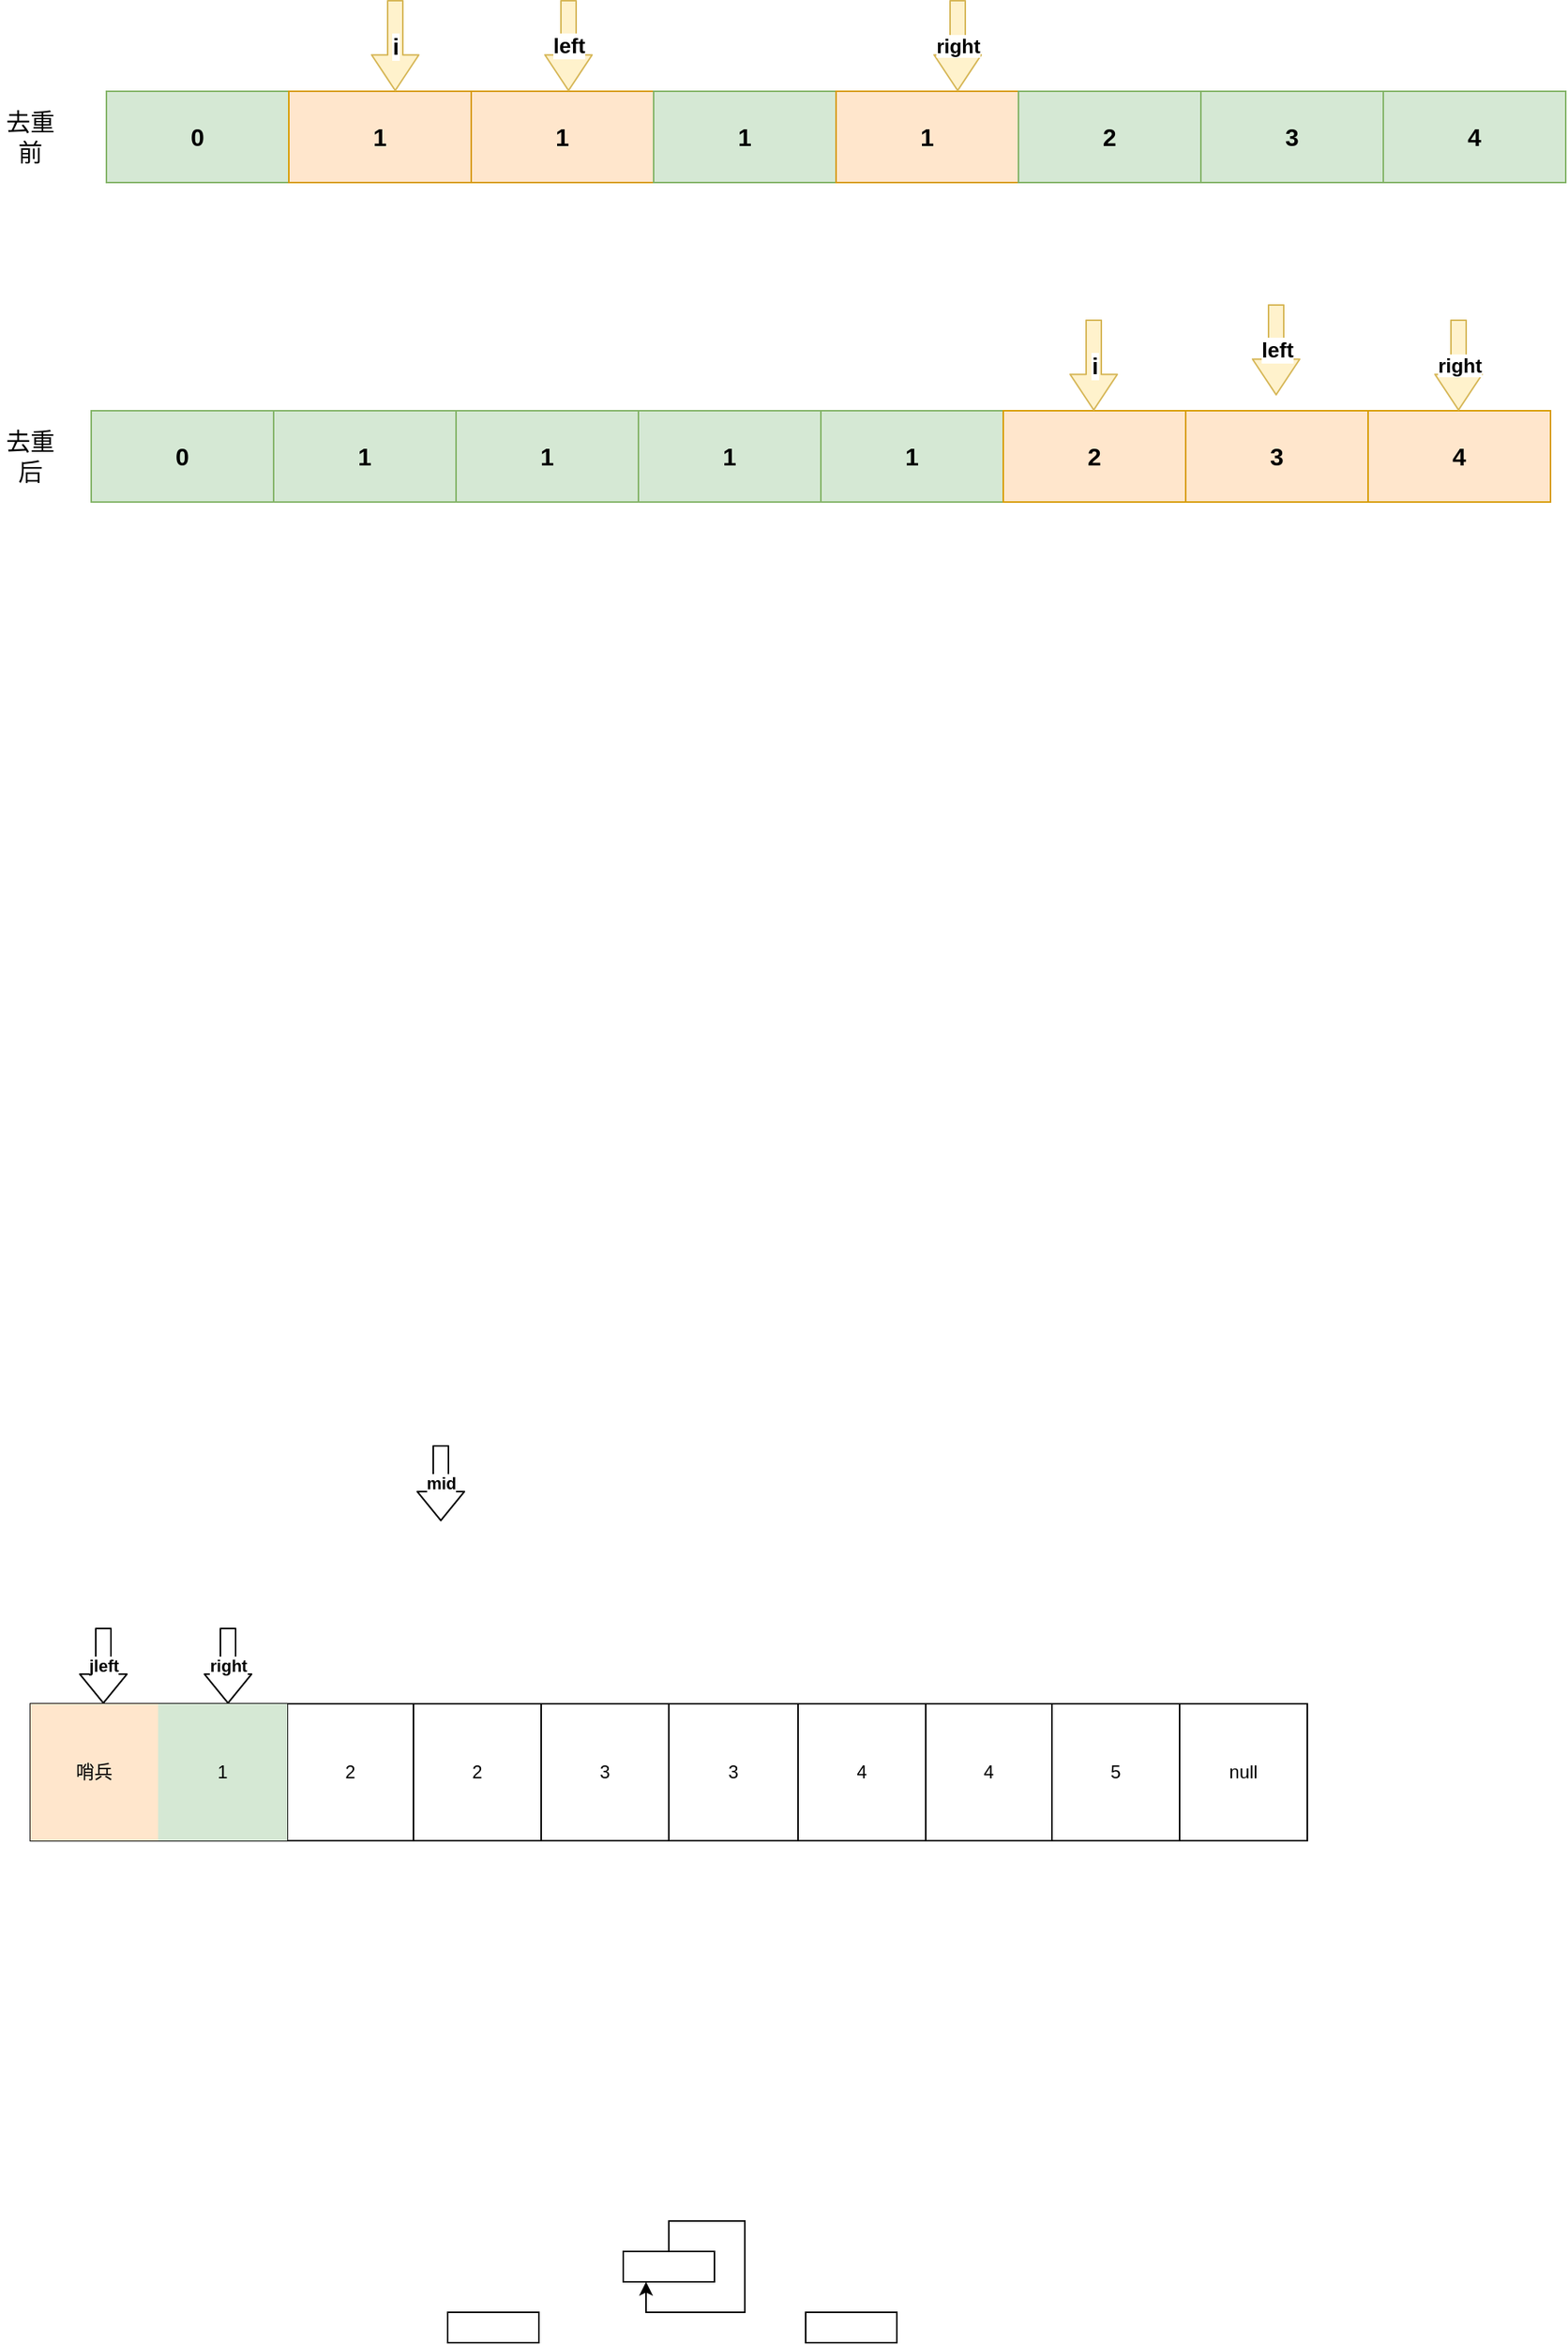 <mxfile version="14.6.13" type="device"><diagram id="L6inTjkpTKTxa9E3uN4p" name="第 1 页"><mxGraphModel dx="1024" dy="632" grid="1" gridSize="10" guides="1" tooltips="1" connect="1" arrows="1" fold="1" page="1" pageScale="1" pageWidth="827" pageHeight="1169" math="0" shadow="0"><root><mxCell id="0"/><mxCell id="1" parent="0"/><mxCell id="t7zPMz0KRlMiNxLBivZ1-6" value="0" style="rounded=0;whiteSpace=wrap;html=1;fontStyle=1;fontSize=16;fillColor=#d5e8d4;strokeColor=#82b366;" parent="1" vertex="1"><mxGeometry x="110" y="240" width="120" height="60" as="geometry"/></mxCell><mxCell id="t7zPMz0KRlMiNxLBivZ1-7" value="1" style="rounded=0;whiteSpace=wrap;html=1;fontStyle=1;fontSize=16;fillColor=#ffe6cc;strokeColor=#d79b00;" parent="1" vertex="1"><mxGeometry x="230" y="240" width="120" height="60" as="geometry"/></mxCell><mxCell id="t7zPMz0KRlMiNxLBivZ1-8" value="1" style="rounded=0;whiteSpace=wrap;html=1;fontStyle=1;fontSize=16;fillColor=#ffe6cc;strokeColor=#d79b00;" parent="1" vertex="1"><mxGeometry x="350" y="240" width="120" height="60" as="geometry"/></mxCell><mxCell id="t7zPMz0KRlMiNxLBivZ1-9" value="1" style="rounded=0;whiteSpace=wrap;html=1;fontStyle=1;fontSize=16;fillColor=#d5e8d4;strokeColor=#82b366;" parent="1" vertex="1"><mxGeometry x="470" y="240" width="120" height="60" as="geometry"/></mxCell><mxCell id="t7zPMz0KRlMiNxLBivZ1-10" value="1" style="rounded=0;whiteSpace=wrap;html=1;fontStyle=1;fontSize=16;fillColor=#ffe6cc;strokeColor=#d79b00;" parent="1" vertex="1"><mxGeometry x="590" y="240" width="120" height="60" as="geometry"/></mxCell><mxCell id="t7zPMz0KRlMiNxLBivZ1-11" value="2" style="rounded=0;whiteSpace=wrap;html=1;fontStyle=1;fontSize=16;fillColor=#d5e8d4;strokeColor=#82b366;" parent="1" vertex="1"><mxGeometry x="710" y="240" width="120" height="60" as="geometry"/></mxCell><mxCell id="t7zPMz0KRlMiNxLBivZ1-12" value="3" style="rounded=0;whiteSpace=wrap;html=1;fontStyle=1;fontSize=16;fillColor=#d5e8d4;strokeColor=#82b366;" parent="1" vertex="1"><mxGeometry x="830" y="240" width="120" height="60" as="geometry"/></mxCell><mxCell id="t7zPMz0KRlMiNxLBivZ1-13" value="4" style="rounded=0;whiteSpace=wrap;html=1;fontStyle=1;fontSize=16;fillColor=#d5e8d4;strokeColor=#82b366;" parent="1" vertex="1"><mxGeometry x="950" y="240" width="120" height="60" as="geometry"/></mxCell><mxCell id="t7zPMz0KRlMiNxLBivZ1-14" value="i" style="shape=flexArrow;endArrow=classic;html=1;fillColor=#fff2cc;strokeColor=#d6b656;width=10;endSize=7.47;fontStyle=1;fontSize=15;" parent="1" edge="1"><mxGeometry width="50" height="50" relative="1" as="geometry"><mxPoint x="300" y="180" as="sourcePoint"/><mxPoint x="300" y="240" as="targetPoint"/></mxGeometry></mxCell><mxCell id="t7zPMz0KRlMiNxLBivZ1-15" value="left" style="shape=flexArrow;endArrow=classic;html=1;fillColor=#fff2cc;strokeColor=#d6b656;width=10;endSize=7.47;fontStyle=1;fontSize=14;" parent="1" edge="1"><mxGeometry width="50" height="50" relative="1" as="geometry"><mxPoint x="414" y="180" as="sourcePoint"/><mxPoint x="414" y="240" as="targetPoint"/></mxGeometry></mxCell><mxCell id="t7zPMz0KRlMiNxLBivZ1-16" value="right" style="shape=flexArrow;endArrow=classic;html=1;fillColor=#fff2cc;strokeColor=#d6b656;width=10;endSize=7.47;fontStyle=1;fontSize=13;" parent="1" edge="1"><mxGeometry width="50" height="50" relative="1" as="geometry"><mxPoint x="670" y="180" as="sourcePoint"/><mxPoint x="670" y="240" as="targetPoint"/></mxGeometry></mxCell><mxCell id="t7zPMz0KRlMiNxLBivZ1-17" value="0" style="rounded=0;whiteSpace=wrap;html=1;fontStyle=1;fontSize=16;fillColor=#d5e8d4;strokeColor=#82b366;" parent="1" vertex="1"><mxGeometry x="100" y="450" width="120" height="60" as="geometry"/></mxCell><mxCell id="t7zPMz0KRlMiNxLBivZ1-18" value="1" style="rounded=0;whiteSpace=wrap;html=1;fontStyle=1;fontSize=16;fillColor=#d5e8d4;strokeColor=#82b366;" parent="1" vertex="1"><mxGeometry x="220" y="450" width="120" height="60" as="geometry"/></mxCell><mxCell id="t7zPMz0KRlMiNxLBivZ1-19" value="1" style="rounded=0;whiteSpace=wrap;html=1;fontStyle=1;fontSize=16;fillColor=#d5e8d4;strokeColor=#82b366;" parent="1" vertex="1"><mxGeometry x="340" y="450" width="120" height="60" as="geometry"/></mxCell><mxCell id="t7zPMz0KRlMiNxLBivZ1-20" value="1" style="rounded=0;whiteSpace=wrap;html=1;fontStyle=1;fontSize=16;fillColor=#d5e8d4;strokeColor=#82b366;" parent="1" vertex="1"><mxGeometry x="460" y="450" width="120" height="60" as="geometry"/></mxCell><mxCell id="t7zPMz0KRlMiNxLBivZ1-21" value="1" style="rounded=0;whiteSpace=wrap;html=1;fontStyle=1;fontSize=16;fillColor=#d5e8d4;strokeColor=#82b366;" parent="1" vertex="1"><mxGeometry x="580" y="450" width="120" height="60" as="geometry"/></mxCell><mxCell id="t7zPMz0KRlMiNxLBivZ1-22" value="2" style="rounded=0;whiteSpace=wrap;html=1;fontStyle=1;fontSize=16;fillColor=#ffe6cc;strokeColor=#d79b00;" parent="1" vertex="1"><mxGeometry x="700" y="450" width="120" height="60" as="geometry"/></mxCell><mxCell id="t7zPMz0KRlMiNxLBivZ1-23" value="3" style="rounded=0;whiteSpace=wrap;html=1;fontStyle=1;fontSize=16;fillColor=#ffe6cc;strokeColor=#d79b00;" parent="1" vertex="1"><mxGeometry x="820" y="450" width="120" height="60" as="geometry"/></mxCell><mxCell id="t7zPMz0KRlMiNxLBivZ1-24" value="4" style="rounded=0;whiteSpace=wrap;html=1;fontStyle=1;fontSize=16;fillColor=#ffe6cc;strokeColor=#d79b00;" parent="1" vertex="1"><mxGeometry x="940" y="450" width="120" height="60" as="geometry"/></mxCell><mxCell id="t7zPMz0KRlMiNxLBivZ1-25" value="i" style="shape=flexArrow;endArrow=classic;html=1;fillColor=#fff2cc;strokeColor=#d6b656;width=10;endSize=7.47;fontStyle=1;fontSize=15;" parent="1" edge="1"><mxGeometry width="50" height="50" relative="1" as="geometry"><mxPoint x="759.5" y="390" as="sourcePoint"/><mxPoint x="759.5" y="450" as="targetPoint"/></mxGeometry></mxCell><mxCell id="t7zPMz0KRlMiNxLBivZ1-26" value="left" style="shape=flexArrow;endArrow=classic;html=1;fillColor=#fff2cc;strokeColor=#d6b656;width=10;endSize=7.47;fontStyle=1;fontSize=14;" parent="1" edge="1"><mxGeometry width="50" height="50" relative="1" as="geometry"><mxPoint x="879.5" y="380" as="sourcePoint"/><mxPoint x="879.5" y="440" as="targetPoint"/></mxGeometry></mxCell><mxCell id="t7zPMz0KRlMiNxLBivZ1-27" value="right" style="shape=flexArrow;endArrow=classic;html=1;fillColor=#fff2cc;strokeColor=#d6b656;width=10;endSize=7.47;fontStyle=1;fontSize=13;" parent="1" edge="1"><mxGeometry width="50" height="50" relative="1" as="geometry"><mxPoint x="999.5" y="390" as="sourcePoint"/><mxPoint x="999.5" y="450" as="targetPoint"/></mxGeometry></mxCell><mxCell id="t7zPMz0KRlMiNxLBivZ1-28" value="去重前" style="text;html=1;strokeColor=none;fillColor=none;align=center;verticalAlign=middle;whiteSpace=wrap;rounded=0;fontSize=16;" parent="1" vertex="1"><mxGeometry x="40" y="260" width="40" height="20" as="geometry"/></mxCell><mxCell id="t7zPMz0KRlMiNxLBivZ1-29" value="去重后" style="text;html=1;strokeColor=none;fillColor=none;align=center;verticalAlign=middle;whiteSpace=wrap;rounded=0;fontSize=16;" parent="1" vertex="1"><mxGeometry x="40" y="470" width="40" height="20" as="geometry"/></mxCell><mxCell id="Oiex38e1umBS25xKYA5i-8" value="" style="shape=table;html=1;whiteSpace=wrap;startSize=0;container=1;collapsible=0;childLayout=tableLayout;" parent="1" vertex="1"><mxGeometry x="60" y="1300" width="840" height="90" as="geometry"/></mxCell><mxCell id="Oiex38e1umBS25xKYA5i-9" value="" style="shape=partialRectangle;html=1;whiteSpace=wrap;collapsible=0;dropTarget=0;pointerEvents=0;fillColor=none;top=0;left=0;bottom=0;right=0;points=[[0,0.5],[1,0.5]];portConstraint=eastwest;" parent="Oiex38e1umBS25xKYA5i-8" vertex="1"><mxGeometry width="840" height="90" as="geometry"/></mxCell><mxCell id="Oiex38e1umBS25xKYA5i-10" value="哨兵" style="shape=partialRectangle;html=1;whiteSpace=wrap;connectable=0;overflow=hidden;fillColor=#ffe6cc;top=0;left=0;bottom=0;right=0;strokeColor=#d79b00;" parent="Oiex38e1umBS25xKYA5i-9" vertex="1"><mxGeometry width="84" height="90" as="geometry"/></mxCell><mxCell id="Oiex38e1umBS25xKYA5i-11" value="1" style="shape=partialRectangle;html=1;whiteSpace=wrap;connectable=0;overflow=hidden;fillColor=#d5e8d4;top=0;left=0;bottom=0;right=0;strokeColor=#82b366;" parent="Oiex38e1umBS25xKYA5i-9" vertex="1"><mxGeometry x="84" width="85" height="90" as="geometry"/></mxCell><mxCell id="Oiex38e1umBS25xKYA5i-12" value="2" style="shape=partialRectangle;html=1;whiteSpace=wrap;connectable=0;overflow=hidden;fillColor=none;top=0;left=0;bottom=0;right=0;" parent="Oiex38e1umBS25xKYA5i-9" vertex="1"><mxGeometry x="169" width="83" height="90" as="geometry"/></mxCell><mxCell id="Oiex38e1umBS25xKYA5i-13" value="2" style="shape=partialRectangle;html=1;whiteSpace=wrap;connectable=0;overflow=hidden;fillColor=none;top=0;left=0;bottom=0;right=0;" parent="Oiex38e1umBS25xKYA5i-9" vertex="1"><mxGeometry x="252" width="84" height="90" as="geometry"/></mxCell><mxCell id="Oiex38e1umBS25xKYA5i-14" value="3" style="shape=partialRectangle;html=1;whiteSpace=wrap;connectable=0;overflow=hidden;fillColor=none;top=0;left=0;bottom=0;right=0;" parent="Oiex38e1umBS25xKYA5i-9" vertex="1"><mxGeometry x="336" width="84" height="90" as="geometry"/></mxCell><mxCell id="Oiex38e1umBS25xKYA5i-15" value="3" style="shape=partialRectangle;html=1;whiteSpace=wrap;connectable=0;overflow=hidden;fillColor=none;top=0;left=0;bottom=0;right=0;" parent="Oiex38e1umBS25xKYA5i-9" vertex="1"><mxGeometry x="420" width="85" height="90" as="geometry"/></mxCell><mxCell id="Oiex38e1umBS25xKYA5i-16" value="4" style="shape=partialRectangle;html=1;whiteSpace=wrap;connectable=0;overflow=hidden;fillColor=none;top=0;left=0;bottom=0;right=0;" parent="Oiex38e1umBS25xKYA5i-9" vertex="1"><mxGeometry x="505" width="84" height="90" as="geometry"/></mxCell><mxCell id="Oiex38e1umBS25xKYA5i-28" value="4" style="shape=partialRectangle;html=1;whiteSpace=wrap;connectable=0;overflow=hidden;fillColor=none;top=0;left=0;bottom=0;right=0;" parent="Oiex38e1umBS25xKYA5i-9" vertex="1"><mxGeometry x="589" width="83" height="90" as="geometry"/></mxCell><mxCell id="Oiex38e1umBS25xKYA5i-27" value="5" style="shape=partialRectangle;html=1;whiteSpace=wrap;connectable=0;overflow=hidden;fillColor=none;top=0;left=0;bottom=0;right=0;" parent="Oiex38e1umBS25xKYA5i-9" vertex="1"><mxGeometry x="672" width="84" height="90" as="geometry"/></mxCell><mxCell id="Oiex38e1umBS25xKYA5i-17" value="null" style="shape=partialRectangle;html=1;whiteSpace=wrap;connectable=0;overflow=hidden;fillColor=none;top=0;left=0;bottom=0;right=0;" parent="Oiex38e1umBS25xKYA5i-9" vertex="1"><mxGeometry x="756" width="84" height="90" as="geometry"/></mxCell><mxCell id="Oiex38e1umBS25xKYA5i-29" value="jleft" style="shape=flexArrow;endArrow=classic;html=1;fontStyle=1" parent="1" edge="1"><mxGeometry width="50" height="50" relative="1" as="geometry"><mxPoint x="108.0" y="1250" as="sourcePoint"/><mxPoint x="108.0" y="1300" as="targetPoint"/></mxGeometry></mxCell><mxCell id="Oiex38e1umBS25xKYA5i-30" value="&lt;b&gt;mid&lt;/b&gt;" style="shape=flexArrow;endArrow=classic;html=1;" parent="1" edge="1"><mxGeometry width="50" height="50" relative="1" as="geometry"><mxPoint x="330.0" y="1130" as="sourcePoint"/><mxPoint x="330.0" y="1180" as="targetPoint"/></mxGeometry></mxCell><mxCell id="Oiex38e1umBS25xKYA5i-31" value="right" style="shape=flexArrow;endArrow=classic;html=1;fontStyle=1" parent="1" edge="1"><mxGeometry width="50" height="50" relative="1" as="geometry"><mxPoint x="190.0" y="1250" as="sourcePoint"/><mxPoint x="190.0" y="1300" as="targetPoint"/></mxGeometry></mxCell><mxCell id="ajCxg7-QAPi9rwVqvPfy-1" value="" style="rounded=0;whiteSpace=wrap;html=1;" vertex="1" parent="1"><mxGeometry x="450" y="1660" width="60" height="20" as="geometry"/></mxCell><mxCell id="ajCxg7-QAPi9rwVqvPfy-2" value="" style="rounded=0;whiteSpace=wrap;html=1;" vertex="1" parent="1"><mxGeometry x="334.5" y="1700" width="60" height="20" as="geometry"/></mxCell><mxCell id="ajCxg7-QAPi9rwVqvPfy-3" value="" style="rounded=0;whiteSpace=wrap;html=1;" vertex="1" parent="1"><mxGeometry x="570" y="1700" width="60" height="20" as="geometry"/></mxCell><mxCell id="ajCxg7-QAPi9rwVqvPfy-10" style="edgeStyle=orthogonalEdgeStyle;rounded=0;orthogonalLoop=1;jettySize=auto;html=1;entryX=0.25;entryY=1;entryDx=0;entryDy=0;" edge="1" parent="1" source="ajCxg7-QAPi9rwVqvPfy-1" target="ajCxg7-QAPi9rwVqvPfy-1"><mxGeometry relative="1" as="geometry"/></mxCell></root></mxGraphModel></diagram></mxfile>